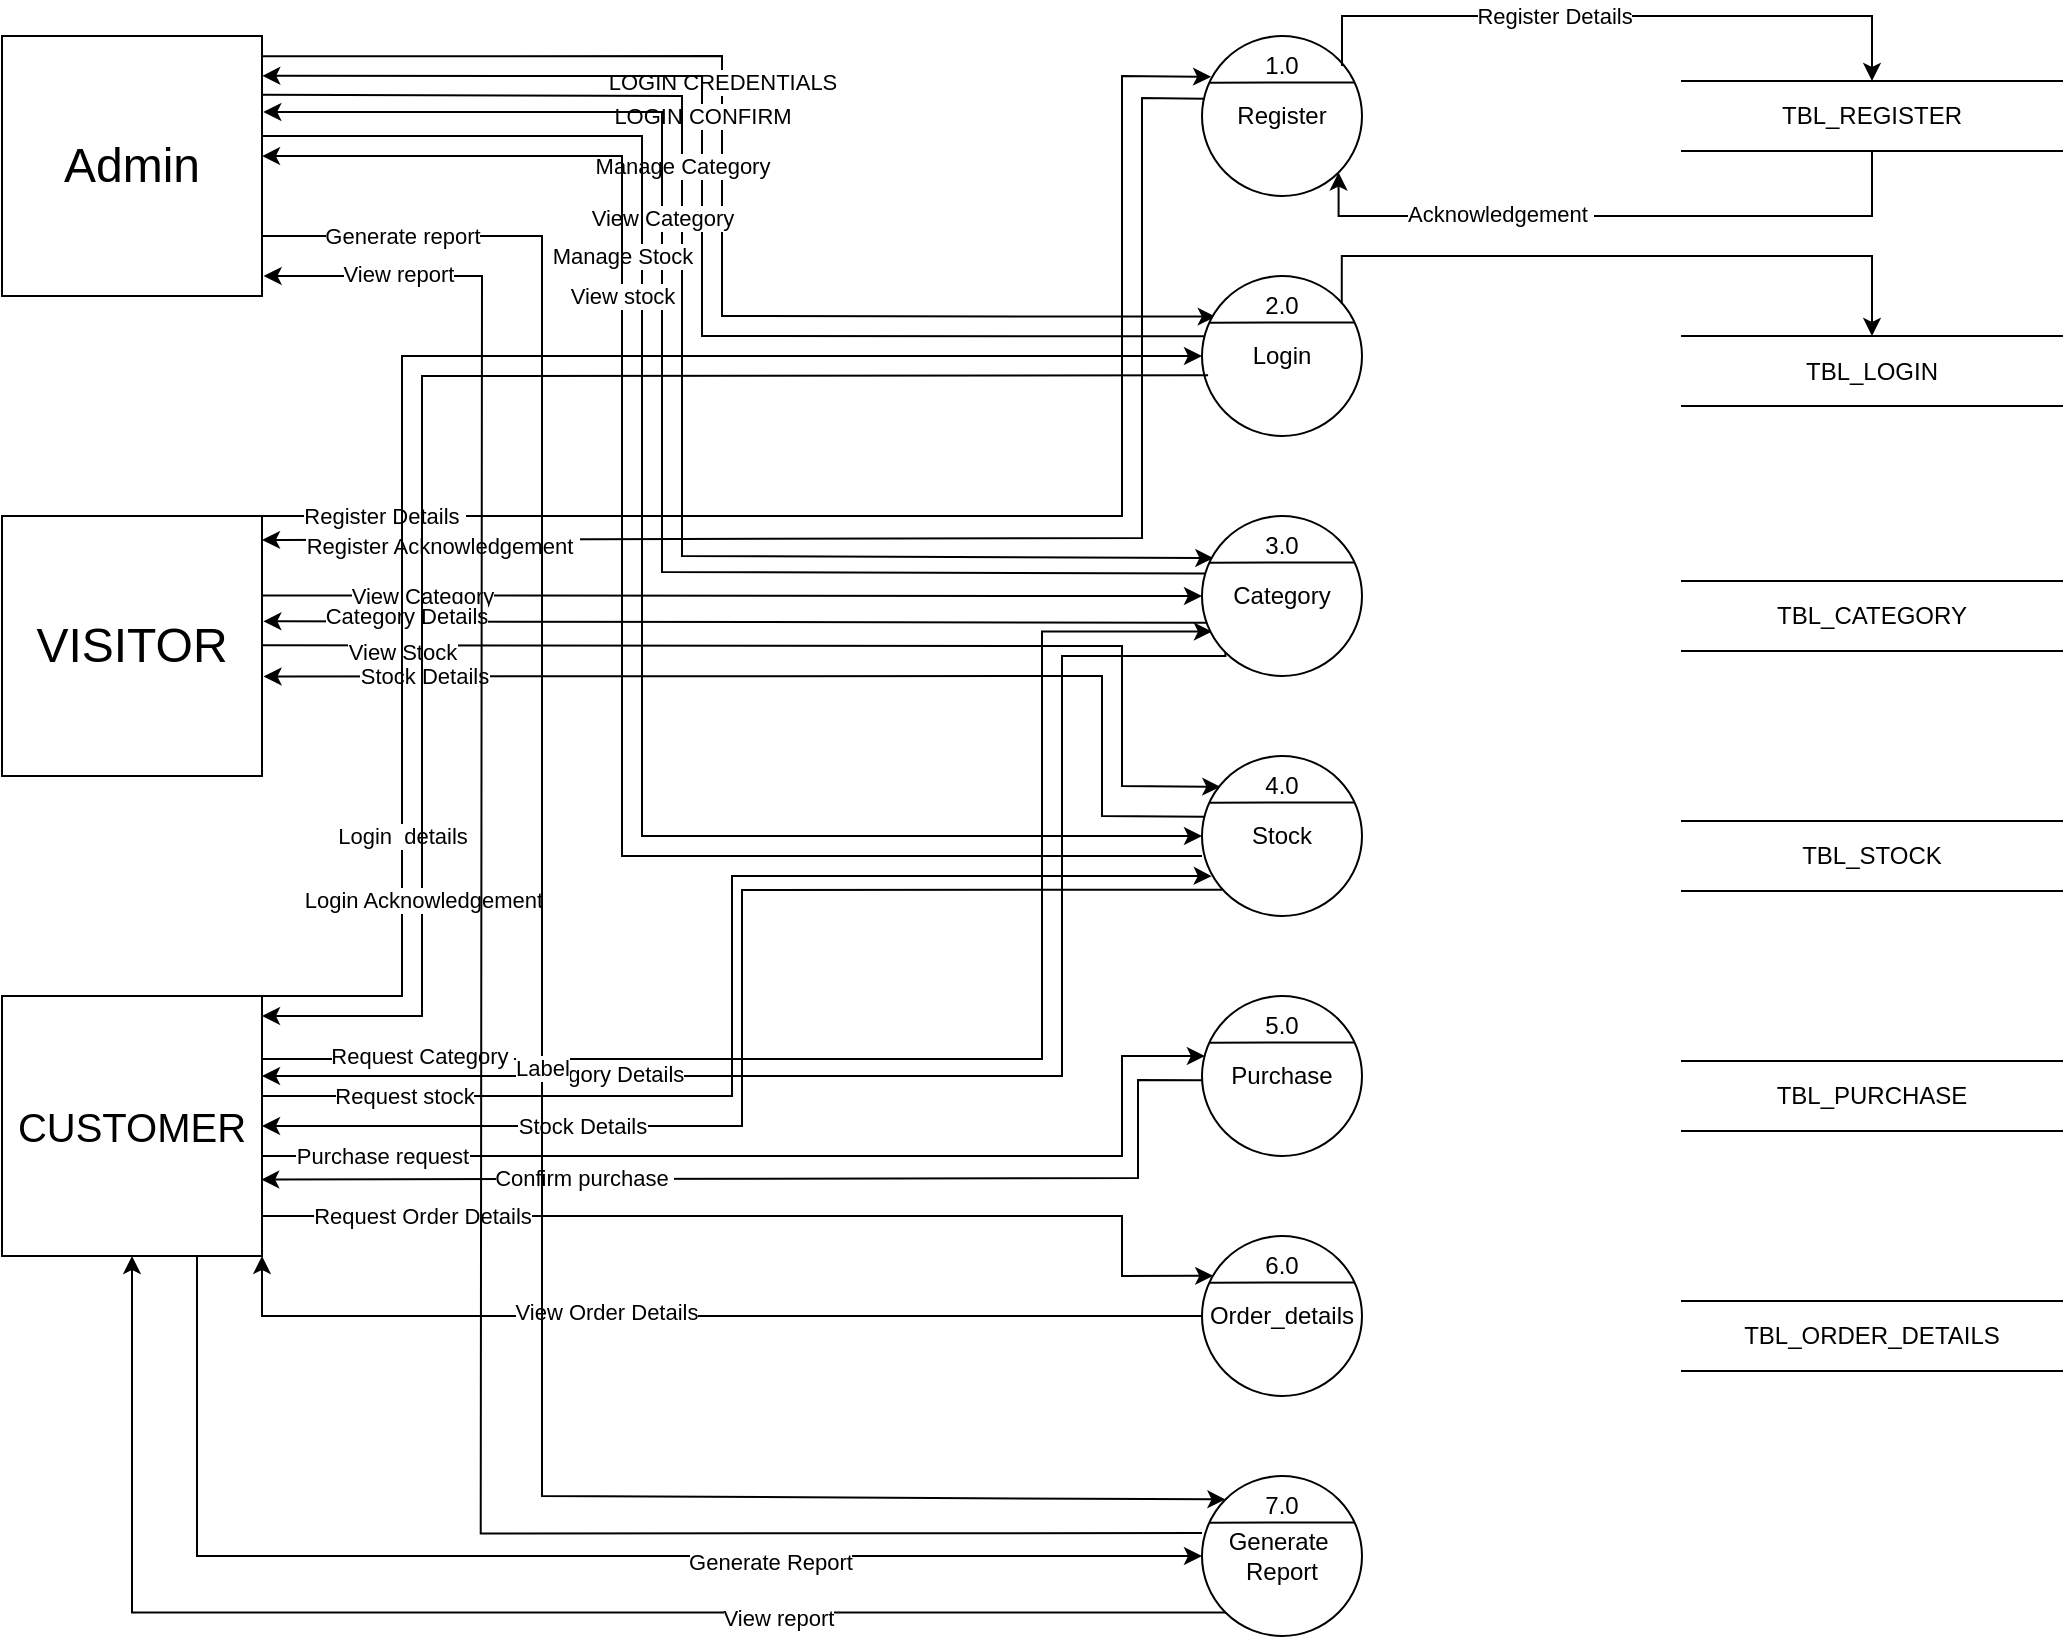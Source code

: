 <mxfile version="22.1.21" type="github">
  <diagram name="Page-1" id="xG1oCND4ZIqmZRpoTB4F">
    <mxGraphModel dx="875" dy="475" grid="1" gridSize="10" guides="1" tooltips="1" connect="1" arrows="1" fold="1" page="1" pageScale="1" pageWidth="1100" pageHeight="850" math="0" shadow="0">
      <root>
        <mxCell id="0" />
        <mxCell id="1" parent="0" />
        <mxCell id="4stogALk5xr9jpJqIoR7-9" value="&lt;font style=&quot;font-size: 24px;&quot;&gt;Admin&lt;/font&gt;" style="whiteSpace=wrap;html=1;aspect=fixed;container=0;" vertex="1" parent="1">
          <mxGeometry y="40" width="130" height="130" as="geometry" />
        </mxCell>
        <mxCell id="4stogALk5xr9jpJqIoR7-10" value="VISITOR" style="whiteSpace=wrap;html=1;aspect=fixed;fontSize=24;" vertex="1" parent="1">
          <mxGeometry y="280" width="130" height="130" as="geometry" />
        </mxCell>
        <mxCell id="4stogALk5xr9jpJqIoR7-148" style="edgeStyle=orthogonalEdgeStyle;rounded=0;orthogonalLoop=1;jettySize=auto;html=1;exitX=1;exitY=0.25;exitDx=0;exitDy=0;entryX=0.062;entryY=0.735;entryDx=0;entryDy=0;entryPerimeter=0;" edge="1" parent="1">
          <mxGeometry relative="1" as="geometry">
            <mxPoint x="604.96" y="337.8" as="targetPoint" />
            <mxPoint x="130.0" y="551.48" as="sourcePoint" />
            <Array as="points">
              <mxPoint x="520" y="552" />
              <mxPoint x="520" y="338" />
            </Array>
          </mxGeometry>
        </mxCell>
        <mxCell id="4stogALk5xr9jpJqIoR7-149" value="Request Category&amp;nbsp;" style="edgeLabel;html=1;align=center;verticalAlign=middle;resizable=0;points=[];" vertex="1" connectable="0" parent="4stogALk5xr9jpJqIoR7-148">
          <mxGeometry x="-0.192" relative="1" as="geometry">
            <mxPoint x="-198" y="-2" as="offset" />
          </mxGeometry>
        </mxCell>
        <mxCell id="4stogALk5xr9jpJqIoR7-180" style="edgeStyle=orthogonalEdgeStyle;rounded=0;orthogonalLoop=1;jettySize=auto;html=1;exitX=0.75;exitY=1;exitDx=0;exitDy=0;entryX=0;entryY=0.5;entryDx=0;entryDy=0;" edge="1" parent="1" source="4stogALk5xr9jpJqIoR7-11" target="4stogALk5xr9jpJqIoR7-112">
          <mxGeometry relative="1" as="geometry" />
        </mxCell>
        <mxCell id="4stogALk5xr9jpJqIoR7-184" value="Generate Report" style="edgeLabel;html=1;align=center;verticalAlign=middle;resizable=0;points=[];" vertex="1" connectable="0" parent="4stogALk5xr9jpJqIoR7-180">
          <mxGeometry x="0.337" y="-3" relative="1" as="geometry">
            <mxPoint as="offset" />
          </mxGeometry>
        </mxCell>
        <mxCell id="4stogALk5xr9jpJqIoR7-11" value="&lt;font style=&quot;font-size: 20px;&quot;&gt;CUSTOMER&lt;/font&gt;" style="whiteSpace=wrap;html=1;aspect=fixed;" vertex="1" parent="1">
          <mxGeometry y="520" width="130" height="130" as="geometry" />
        </mxCell>
        <mxCell id="4stogALk5xr9jpJqIoR7-16" value="" style="endArrow=classic;html=1;rounded=0;exitX=0.999;exitY=0.078;exitDx=0;exitDy=0;exitPerimeter=0;entryX=0.086;entryY=0.254;entryDx=0;entryDy=0;entryPerimeter=0;" edge="1" parent="1" source="4stogALk5xr9jpJqIoR7-9" target="4stogALk5xr9jpJqIoR7-102">
          <mxGeometry relative="1" as="geometry">
            <mxPoint x="170" y="50" as="sourcePoint" />
            <mxPoint x="370" y="170" as="targetPoint" />
            <Array as="points">
              <mxPoint x="360" y="50" />
              <mxPoint x="360" y="180" />
            </Array>
          </mxGeometry>
        </mxCell>
        <mxCell id="4stogALk5xr9jpJqIoR7-17" value="LOGIN CREDENTIALS" style="edgeLabel;resizable=0;html=1;align=center;verticalAlign=middle;" connectable="0" vertex="1" parent="4stogALk5xr9jpJqIoR7-16">
          <mxGeometry relative="1" as="geometry">
            <mxPoint y="-61" as="offset" />
          </mxGeometry>
        </mxCell>
        <mxCell id="4stogALk5xr9jpJqIoR7-18" value="" style="endArrow=classic;html=1;rounded=0;exitX=0.02;exitY=0.377;exitDx=0;exitDy=0;exitPerimeter=0;entryX=1.001;entryY=0.153;entryDx=0;entryDy=0;entryPerimeter=0;" edge="1" parent="1" source="4stogALk5xr9jpJqIoR7-102" target="4stogALk5xr9jpJqIoR7-9">
          <mxGeometry relative="1" as="geometry">
            <mxPoint x="477.8" y="179.84" as="sourcePoint" />
            <mxPoint x="130" y="60" as="targetPoint" />
            <Array as="points">
              <mxPoint x="350" y="190" />
              <mxPoint x="350" y="60" />
            </Array>
          </mxGeometry>
        </mxCell>
        <mxCell id="4stogALk5xr9jpJqIoR7-19" value="LOGIN CONFIRM&lt;br&gt;" style="edgeLabel;resizable=0;html=1;align=center;verticalAlign=middle;" connectable="0" vertex="1" parent="4stogALk5xr9jpJqIoR7-18">
          <mxGeometry relative="1" as="geometry">
            <mxPoint y="-61" as="offset" />
          </mxGeometry>
        </mxCell>
        <mxCell id="4stogALk5xr9jpJqIoR7-195" style="edgeStyle=orthogonalEdgeStyle;rounded=0;orthogonalLoop=1;jettySize=auto;html=1;exitX=0.5;exitY=1;exitDx=0;exitDy=0;entryX=1;entryY=1;entryDx=0;entryDy=0;" edge="1" parent="1" source="4stogALk5xr9jpJqIoR7-74" target="4stogALk5xr9jpJqIoR7-100">
          <mxGeometry relative="1" as="geometry">
            <Array as="points">
              <mxPoint x="935" y="130" />
              <mxPoint x="668" y="130" />
            </Array>
          </mxGeometry>
        </mxCell>
        <mxCell id="4stogALk5xr9jpJqIoR7-197" value="Acknowledgement&amp;nbsp;" style="edgeLabel;html=1;align=center;verticalAlign=middle;resizable=0;points=[];" vertex="1" connectable="0" parent="4stogALk5xr9jpJqIoR7-195">
          <mxGeometry x="0.366" y="-1" relative="1" as="geometry">
            <mxPoint as="offset" />
          </mxGeometry>
        </mxCell>
        <mxCell id="4stogALk5xr9jpJqIoR7-74" value="TBL_REGISTER" style="html=1;dashed=0;whiteSpace=wrap;shape=partialRectangle;right=0;left=0;" vertex="1" parent="1">
          <mxGeometry x="840" y="62.5" width="190" height="35" as="geometry" />
        </mxCell>
        <mxCell id="4stogALk5xr9jpJqIoR7-75" value="TBL_LOGIN" style="html=1;dashed=0;whiteSpace=wrap;shape=partialRectangle;right=0;left=0;" vertex="1" parent="1">
          <mxGeometry x="840" y="190" width="190" height="35" as="geometry" />
        </mxCell>
        <mxCell id="4stogALk5xr9jpJqIoR7-76" value="TBL_CATEGORY" style="html=1;dashed=0;whiteSpace=wrap;shape=partialRectangle;right=0;left=0;" vertex="1" parent="1">
          <mxGeometry x="840" y="312.5" width="190" height="35" as="geometry" />
        </mxCell>
        <mxCell id="4stogALk5xr9jpJqIoR7-89" value="TBL_STOCK" style="html=1;dashed=0;whiteSpace=wrap;shape=partialRectangle;right=0;left=0;" vertex="1" parent="1">
          <mxGeometry x="840" y="432.5" width="190" height="35" as="geometry" />
        </mxCell>
        <mxCell id="4stogALk5xr9jpJqIoR7-90" value="TBL_PURCHASE" style="html=1;dashed=0;whiteSpace=wrap;shape=partialRectangle;right=0;left=0;" vertex="1" parent="1">
          <mxGeometry x="840" y="552.5" width="190" height="35" as="geometry" />
        </mxCell>
        <mxCell id="4stogALk5xr9jpJqIoR7-91" value="TBL_ORDER_DETAILS" style="html=1;dashed=0;whiteSpace=wrap;shape=partialRectangle;right=0;left=0;" vertex="1" parent="1">
          <mxGeometry x="840" y="672.5" width="190" height="35" as="geometry" />
        </mxCell>
        <mxCell id="4stogALk5xr9jpJqIoR7-94" value="" style="endArrow=classic;html=1;rounded=0;exitX=0.997;exitY=0.226;exitDx=0;exitDy=0;exitPerimeter=0;entryX=0.071;entryY=0.263;entryDx=0;entryDy=0;entryPerimeter=0;" edge="1" parent="1" source="4stogALk5xr9jpJqIoR7-9" target="4stogALk5xr9jpJqIoR7-104">
          <mxGeometry relative="1" as="geometry">
            <mxPoint x="130" y="90" as="sourcePoint" />
            <mxPoint x="490" y="300" as="targetPoint" />
            <Array as="points">
              <mxPoint x="340" y="70" />
              <mxPoint x="340" y="300" />
            </Array>
          </mxGeometry>
        </mxCell>
        <mxCell id="4stogALk5xr9jpJqIoR7-95" value="Manage Category" style="edgeLabel;resizable=0;html=1;align=center;verticalAlign=middle;" connectable="0" vertex="1" parent="4stogALk5xr9jpJqIoR7-94">
          <mxGeometry relative="1" as="geometry">
            <mxPoint y="-108" as="offset" />
          </mxGeometry>
        </mxCell>
        <mxCell id="4stogALk5xr9jpJqIoR7-100" value="Register" style="ellipse;whiteSpace=wrap;html=1;aspect=fixed;" vertex="1" parent="1">
          <mxGeometry x="600" y="40" width="80" height="80" as="geometry" />
        </mxCell>
        <mxCell id="4stogALk5xr9jpJqIoR7-101" value="" style="endArrow=none;html=1;rounded=0;exitX=0.043;exitY=0.292;exitDx=0;exitDy=0;exitPerimeter=0;entryX=0.953;entryY=0.29;entryDx=0;entryDy=0;entryPerimeter=0;" edge="1" parent="1" source="4stogALk5xr9jpJqIoR7-100" target="4stogALk5xr9jpJqIoR7-100">
          <mxGeometry width="50" height="50" relative="1" as="geometry">
            <mxPoint x="615" y="97.5" as="sourcePoint" />
            <mxPoint x="665" y="47.5" as="targetPoint" />
          </mxGeometry>
        </mxCell>
        <mxCell id="4stogALk5xr9jpJqIoR7-102" value="Login" style="ellipse;whiteSpace=wrap;html=1;aspect=fixed;" vertex="1" parent="1">
          <mxGeometry x="600" y="160" width="80" height="80" as="geometry" />
        </mxCell>
        <mxCell id="4stogALk5xr9jpJqIoR7-103" value="" style="endArrow=none;html=1;rounded=0;exitX=0.043;exitY=0.292;exitDx=0;exitDy=0;exitPerimeter=0;entryX=0.953;entryY=0.29;entryDx=0;entryDy=0;entryPerimeter=0;" edge="1" parent="1" source="4stogALk5xr9jpJqIoR7-102" target="4stogALk5xr9jpJqIoR7-102">
          <mxGeometry width="50" height="50" relative="1" as="geometry">
            <mxPoint x="615" y="217.5" as="sourcePoint" />
            <mxPoint x="665" y="167.5" as="targetPoint" />
          </mxGeometry>
        </mxCell>
        <mxCell id="4stogALk5xr9jpJqIoR7-150" style="edgeStyle=orthogonalEdgeStyle;rounded=0;orthogonalLoop=1;jettySize=auto;html=1;exitX=0;exitY=1;exitDx=0;exitDy=0;" edge="1" parent="1" source="4stogALk5xr9jpJqIoR7-104">
          <mxGeometry relative="1" as="geometry">
            <mxPoint x="130" y="560" as="targetPoint" />
            <Array as="points">
              <mxPoint x="612" y="350" />
              <mxPoint x="530" y="350" />
              <mxPoint x="530" y="560" />
              <mxPoint x="150" y="560" />
            </Array>
          </mxGeometry>
        </mxCell>
        <mxCell id="4stogALk5xr9jpJqIoR7-152" value="Category Details" style="edgeLabel;html=1;align=center;verticalAlign=middle;resizable=0;points=[];" vertex="1" connectable="0" parent="4stogALk5xr9jpJqIoR7-150">
          <mxGeometry x="-0.375" relative="1" as="geometry">
            <mxPoint x="-230" y="76" as="offset" />
          </mxGeometry>
        </mxCell>
        <mxCell id="4stogALk5xr9jpJqIoR7-104" value="Category" style="ellipse;whiteSpace=wrap;html=1;aspect=fixed;" vertex="1" parent="1">
          <mxGeometry x="600" y="280" width="80" height="80" as="geometry" />
        </mxCell>
        <mxCell id="4stogALk5xr9jpJqIoR7-105" value="" style="endArrow=none;html=1;rounded=0;exitX=0.043;exitY=0.292;exitDx=0;exitDy=0;exitPerimeter=0;entryX=0.953;entryY=0.29;entryDx=0;entryDy=0;entryPerimeter=0;" edge="1" parent="1" source="4stogALk5xr9jpJqIoR7-104" target="4stogALk5xr9jpJqIoR7-104">
          <mxGeometry width="50" height="50" relative="1" as="geometry">
            <mxPoint x="615" y="337.5" as="sourcePoint" />
            <mxPoint x="665" y="287.5" as="targetPoint" />
          </mxGeometry>
        </mxCell>
        <mxCell id="4stogALk5xr9jpJqIoR7-106" value="Stock" style="ellipse;whiteSpace=wrap;html=1;aspect=fixed;" vertex="1" parent="1">
          <mxGeometry x="600" y="400" width="80" height="80" as="geometry" />
        </mxCell>
        <mxCell id="4stogALk5xr9jpJqIoR7-107" value="" style="endArrow=none;html=1;rounded=0;exitX=0.043;exitY=0.292;exitDx=0;exitDy=0;exitPerimeter=0;entryX=0.953;entryY=0.29;entryDx=0;entryDy=0;entryPerimeter=0;" edge="1" parent="1" source="4stogALk5xr9jpJqIoR7-106" target="4stogALk5xr9jpJqIoR7-106">
          <mxGeometry width="50" height="50" relative="1" as="geometry">
            <mxPoint x="615" y="457.5" as="sourcePoint" />
            <mxPoint x="665" y="407.5" as="targetPoint" />
          </mxGeometry>
        </mxCell>
        <mxCell id="4stogALk5xr9jpJqIoR7-108" value="Purchase" style="ellipse;whiteSpace=wrap;html=1;aspect=fixed;" vertex="1" parent="1">
          <mxGeometry x="600" y="520" width="80" height="80" as="geometry" />
        </mxCell>
        <mxCell id="4stogALk5xr9jpJqIoR7-109" value="" style="endArrow=none;html=1;rounded=0;exitX=0.043;exitY=0.292;exitDx=0;exitDy=0;exitPerimeter=0;entryX=0.953;entryY=0.29;entryDx=0;entryDy=0;entryPerimeter=0;" edge="1" parent="1" source="4stogALk5xr9jpJqIoR7-108" target="4stogALk5xr9jpJqIoR7-108">
          <mxGeometry width="50" height="50" relative="1" as="geometry">
            <mxPoint x="615" y="577.5" as="sourcePoint" />
            <mxPoint x="665" y="527.5" as="targetPoint" />
          </mxGeometry>
        </mxCell>
        <mxCell id="4stogALk5xr9jpJqIoR7-178" style="edgeStyle=orthogonalEdgeStyle;rounded=0;orthogonalLoop=1;jettySize=auto;html=1;entryX=1;entryY=1;entryDx=0;entryDy=0;" edge="1" parent="1" source="4stogALk5xr9jpJqIoR7-110" target="4stogALk5xr9jpJqIoR7-11">
          <mxGeometry relative="1" as="geometry" />
        </mxCell>
        <mxCell id="4stogALk5xr9jpJqIoR7-179" value="View Order Details" style="edgeLabel;html=1;align=center;verticalAlign=middle;resizable=0;points=[];" vertex="1" connectable="0" parent="4stogALk5xr9jpJqIoR7-178">
          <mxGeometry x="0.193" y="-2" relative="1" as="geometry">
            <mxPoint as="offset" />
          </mxGeometry>
        </mxCell>
        <mxCell id="4stogALk5xr9jpJqIoR7-110" value="Order_details" style="ellipse;whiteSpace=wrap;html=1;aspect=fixed;" vertex="1" parent="1">
          <mxGeometry x="600" y="640" width="80" height="80" as="geometry" />
        </mxCell>
        <mxCell id="4stogALk5xr9jpJqIoR7-111" value="" style="endArrow=none;html=1;rounded=0;exitX=0.043;exitY=0.292;exitDx=0;exitDy=0;exitPerimeter=0;entryX=0.953;entryY=0.29;entryDx=0;entryDy=0;entryPerimeter=0;" edge="1" parent="1" source="4stogALk5xr9jpJqIoR7-110" target="4stogALk5xr9jpJqIoR7-110">
          <mxGeometry width="50" height="50" relative="1" as="geometry">
            <mxPoint x="615" y="697.5" as="sourcePoint" />
            <mxPoint x="665" y="647.5" as="targetPoint" />
          </mxGeometry>
        </mxCell>
        <mxCell id="4stogALk5xr9jpJqIoR7-181" style="edgeStyle=orthogonalEdgeStyle;rounded=0;orthogonalLoop=1;jettySize=auto;html=1;exitX=0;exitY=1;exitDx=0;exitDy=0;entryX=0.5;entryY=1;entryDx=0;entryDy=0;" edge="1" parent="1" source="4stogALk5xr9jpJqIoR7-112" target="4stogALk5xr9jpJqIoR7-11">
          <mxGeometry relative="1" as="geometry" />
        </mxCell>
        <mxCell id="4stogALk5xr9jpJqIoR7-185" value="View report" style="edgeLabel;html=1;align=center;verticalAlign=middle;resizable=0;points=[];" vertex="1" connectable="0" parent="4stogALk5xr9jpJqIoR7-181">
          <mxGeometry x="-0.384" y="2" relative="1" as="geometry">
            <mxPoint as="offset" />
          </mxGeometry>
        </mxCell>
        <mxCell id="4stogALk5xr9jpJqIoR7-112" value="Generate&amp;nbsp;&lt;br&gt;Report" style="ellipse;whiteSpace=wrap;html=1;aspect=fixed;" vertex="1" parent="1">
          <mxGeometry x="600" y="760" width="80" height="80" as="geometry" />
        </mxCell>
        <mxCell id="4stogALk5xr9jpJqIoR7-113" value="" style="endArrow=none;html=1;rounded=0;exitX=0.043;exitY=0.292;exitDx=0;exitDy=0;exitPerimeter=0;entryX=0.953;entryY=0.29;entryDx=0;entryDy=0;entryPerimeter=0;" edge="1" parent="1" source="4stogALk5xr9jpJqIoR7-112" target="4stogALk5xr9jpJqIoR7-112">
          <mxGeometry width="50" height="50" relative="1" as="geometry">
            <mxPoint x="615" y="817.5" as="sourcePoint" />
            <mxPoint x="665" y="767.5" as="targetPoint" />
          </mxGeometry>
        </mxCell>
        <mxCell id="4stogALk5xr9jpJqIoR7-114" value="" style="endArrow=classic;html=1;rounded=0;exitX=0.023;exitY=0.385;exitDx=0;exitDy=0;exitPerimeter=0;entryX=1.005;entryY=0.292;entryDx=0;entryDy=0;entryPerimeter=0;" edge="1" parent="1" target="4stogALk5xr9jpJqIoR7-9">
          <mxGeometry relative="1" as="geometry">
            <mxPoint x="601.84" y="308.8" as="sourcePoint" />
            <mxPoint x="130" y="78" as="targetPoint" />
            <Array as="points">
              <mxPoint x="330" y="308" />
              <mxPoint x="330" y="78" />
            </Array>
          </mxGeometry>
        </mxCell>
        <mxCell id="4stogALk5xr9jpJqIoR7-115" value="View Category" style="edgeLabel;resizable=0;html=1;align=center;verticalAlign=middle;" connectable="0" vertex="1" parent="4stogALk5xr9jpJqIoR7-114">
          <mxGeometry relative="1" as="geometry">
            <mxPoint y="-99" as="offset" />
          </mxGeometry>
        </mxCell>
        <mxCell id="4stogALk5xr9jpJqIoR7-192" style="edgeStyle=orthogonalEdgeStyle;rounded=0;orthogonalLoop=1;jettySize=auto;html=1;exitX=1;exitY=0.5;exitDx=0;exitDy=0;entryX=0.5;entryY=0;entryDx=0;entryDy=0;" edge="1" parent="1" source="4stogALk5xr9jpJqIoR7-116" target="4stogALk5xr9jpJqIoR7-74">
          <mxGeometry relative="1" as="geometry">
            <Array as="points">
              <mxPoint x="670" y="30" />
              <mxPoint x="935" y="30" />
            </Array>
          </mxGeometry>
        </mxCell>
        <mxCell id="4stogALk5xr9jpJqIoR7-196" value="Register Details" style="edgeLabel;html=1;align=center;verticalAlign=middle;resizable=0;points=[];" vertex="1" connectable="0" parent="4stogALk5xr9jpJqIoR7-192">
          <mxGeometry x="-0.188" relative="1" as="geometry">
            <mxPoint as="offset" />
          </mxGeometry>
        </mxCell>
        <mxCell id="4stogALk5xr9jpJqIoR7-116" value="1.0" style="text;html=1;strokeColor=none;fillColor=none;align=center;verticalAlign=middle;whiteSpace=wrap;rounded=0;" vertex="1" parent="1">
          <mxGeometry x="610" y="40" width="60" height="30" as="geometry" />
        </mxCell>
        <mxCell id="4stogALk5xr9jpJqIoR7-198" style="edgeStyle=orthogonalEdgeStyle;rounded=0;orthogonalLoop=1;jettySize=auto;html=1;exitX=0.998;exitY=0.456;exitDx=0;exitDy=0;entryX=0.5;entryY=0;entryDx=0;entryDy=0;exitPerimeter=0;" edge="1" parent="1" source="4stogALk5xr9jpJqIoR7-117" target="4stogALk5xr9jpJqIoR7-75">
          <mxGeometry relative="1" as="geometry">
            <Array as="points">
              <mxPoint x="670" y="150" />
              <mxPoint x="935" y="150" />
            </Array>
          </mxGeometry>
        </mxCell>
        <mxCell id="4stogALk5xr9jpJqIoR7-117" value="2.0" style="text;html=1;strokeColor=none;fillColor=none;align=center;verticalAlign=middle;whiteSpace=wrap;rounded=0;" vertex="1" parent="1">
          <mxGeometry x="610" y="160" width="60" height="30" as="geometry" />
        </mxCell>
        <mxCell id="4stogALk5xr9jpJqIoR7-118" value="3.0" style="text;html=1;strokeColor=none;fillColor=none;align=center;verticalAlign=middle;whiteSpace=wrap;rounded=0;" vertex="1" parent="1">
          <mxGeometry x="610" y="280" width="60" height="30" as="geometry" />
        </mxCell>
        <mxCell id="4stogALk5xr9jpJqIoR7-119" value="4.0" style="text;html=1;strokeColor=none;fillColor=none;align=center;verticalAlign=middle;whiteSpace=wrap;rounded=0;" vertex="1" parent="1">
          <mxGeometry x="610" y="400" width="60" height="30" as="geometry" />
        </mxCell>
        <mxCell id="4stogALk5xr9jpJqIoR7-120" value="5.0" style="text;html=1;strokeColor=none;fillColor=none;align=center;verticalAlign=middle;whiteSpace=wrap;rounded=0;" vertex="1" parent="1">
          <mxGeometry x="610" y="520" width="60" height="30" as="geometry" />
        </mxCell>
        <mxCell id="4stogALk5xr9jpJqIoR7-121" value="6.0" style="text;html=1;strokeColor=none;fillColor=none;align=center;verticalAlign=middle;whiteSpace=wrap;rounded=0;" vertex="1" parent="1">
          <mxGeometry x="610" y="640" width="60" height="30" as="geometry" />
        </mxCell>
        <mxCell id="4stogALk5xr9jpJqIoR7-122" value="7.0" style="text;html=1;strokeColor=none;fillColor=none;align=center;verticalAlign=middle;whiteSpace=wrap;rounded=0;" vertex="1" parent="1">
          <mxGeometry x="610" y="760" width="60" height="30" as="geometry" />
        </mxCell>
        <mxCell id="4stogALk5xr9jpJqIoR7-123" value="" style="endArrow=classic;html=1;rounded=0;entryX=0.057;entryY=0.255;entryDx=0;entryDy=0;entryPerimeter=0;" edge="1" parent="1" target="4stogALk5xr9jpJqIoR7-100">
          <mxGeometry relative="1" as="geometry">
            <mxPoint x="130" y="280" as="sourcePoint" />
            <mxPoint x="600" y="60" as="targetPoint" />
            <Array as="points">
              <mxPoint x="560" y="280" />
              <mxPoint x="560" y="60" />
            </Array>
          </mxGeometry>
        </mxCell>
        <mxCell id="4stogALk5xr9jpJqIoR7-124" value="Register Details&amp;nbsp;" style="edgeLabel;resizable=0;html=1;align=center;verticalAlign=middle;" connectable="0" vertex="1" parent="4stogALk5xr9jpJqIoR7-123">
          <mxGeometry relative="1" as="geometry">
            <mxPoint x="-287" as="offset" />
          </mxGeometry>
        </mxCell>
        <mxCell id="4stogALk5xr9jpJqIoR7-127" value="" style="endArrow=classic;html=1;rounded=0;exitX=0.017;exitY=0.379;exitDx=0;exitDy=0;exitPerimeter=0;entryX=1;entryY=0.092;entryDx=0;entryDy=0;entryPerimeter=0;" edge="1" parent="1" target="4stogALk5xr9jpJqIoR7-10">
          <mxGeometry relative="1" as="geometry">
            <mxPoint x="601.36" y="71.32" as="sourcePoint" />
            <mxPoint x="140" y="310" as="targetPoint" />
            <Array as="points">
              <mxPoint x="570" y="71" />
              <mxPoint x="570" y="291" />
            </Array>
          </mxGeometry>
        </mxCell>
        <mxCell id="4stogALk5xr9jpJqIoR7-128" value="Register Acknowledgement&amp;nbsp;" style="edgeLabel;resizable=0;html=1;align=center;verticalAlign=middle;" connectable="0" vertex="1" parent="4stogALk5xr9jpJqIoR7-127">
          <mxGeometry relative="1" as="geometry">
            <mxPoint x="-256" y="4" as="offset" />
          </mxGeometry>
        </mxCell>
        <mxCell id="4stogALk5xr9jpJqIoR7-135" value="" style="endArrow=classic;html=1;rounded=0;entryX=0;entryY=0.5;entryDx=0;entryDy=0;" edge="1" parent="1" target="4stogALk5xr9jpJqIoR7-104">
          <mxGeometry relative="1" as="geometry">
            <mxPoint x="130" y="319.69" as="sourcePoint" />
            <mxPoint x="230" y="319.69" as="targetPoint" />
          </mxGeometry>
        </mxCell>
        <mxCell id="4stogALk5xr9jpJqIoR7-136" value="View Category" style="edgeLabel;resizable=0;html=1;align=center;verticalAlign=middle;" connectable="0" vertex="1" parent="4stogALk5xr9jpJqIoR7-135">
          <mxGeometry relative="1" as="geometry">
            <mxPoint x="-155" as="offset" />
          </mxGeometry>
        </mxCell>
        <mxCell id="4stogALk5xr9jpJqIoR7-137" value="" style="endArrow=classic;html=1;rounded=0;exitX=0.029;exitY=0.667;exitDx=0;exitDy=0;exitPerimeter=0;entryX=1.005;entryY=0.405;entryDx=0;entryDy=0;entryPerimeter=0;" edge="1" parent="1" source="4stogALk5xr9jpJqIoR7-104" target="4stogALk5xr9jpJqIoR7-10">
          <mxGeometry relative="1" as="geometry">
            <mxPoint x="601.6" y="333.2" as="sourcePoint" />
            <mxPoint x="130" y="333" as="targetPoint" />
          </mxGeometry>
        </mxCell>
        <mxCell id="4stogALk5xr9jpJqIoR7-138" value="Category Details" style="edgeLabel;resizable=0;html=1;align=center;verticalAlign=middle;" connectable="0" vertex="1" parent="4stogALk5xr9jpJqIoR7-137">
          <mxGeometry relative="1" as="geometry">
            <mxPoint x="-165" y="-3" as="offset" />
          </mxGeometry>
        </mxCell>
        <mxCell id="4stogALk5xr9jpJqIoR7-139" value="" style="endArrow=classic;html=1;rounded=0;entryX=-0.014;entryY=0.513;entryDx=0;entryDy=0;entryPerimeter=0;" edge="1" parent="1" target="4stogALk5xr9jpJqIoR7-119">
          <mxGeometry relative="1" as="geometry">
            <mxPoint x="130" y="344.62" as="sourcePoint" />
            <mxPoint x="600" y="415" as="targetPoint" />
            <Array as="points">
              <mxPoint x="560" y="345" />
              <mxPoint x="560" y="415" />
            </Array>
          </mxGeometry>
        </mxCell>
        <mxCell id="4stogALk5xr9jpJqIoR7-140" value="View Stock" style="edgeLabel;resizable=0;html=1;align=center;verticalAlign=middle;" connectable="0" vertex="1" parent="4stogALk5xr9jpJqIoR7-139">
          <mxGeometry relative="1" as="geometry">
            <mxPoint x="-205" y="3" as="offset" />
          </mxGeometry>
        </mxCell>
        <mxCell id="4stogALk5xr9jpJqIoR7-141" value="" style="endArrow=classic;html=1;rounded=0;entryX=1.006;entryY=0.617;entryDx=0;entryDy=0;entryPerimeter=0;exitX=0.013;exitY=0.379;exitDx=0;exitDy=0;exitPerimeter=0;" edge="1" parent="1" source="4stogALk5xr9jpJqIoR7-106" target="4stogALk5xr9jpJqIoR7-10">
          <mxGeometry relative="1" as="geometry">
            <mxPoint x="550" y="430" as="sourcePoint" />
            <mxPoint x="130" y="360" as="targetPoint" />
            <Array as="points">
              <mxPoint x="550" y="430" />
              <mxPoint x="550" y="360" />
            </Array>
          </mxGeometry>
        </mxCell>
        <mxCell id="4stogALk5xr9jpJqIoR7-142" value="Stock Details" style="edgeLabel;resizable=0;html=1;align=center;verticalAlign=middle;" connectable="0" vertex="1" parent="4stogALk5xr9jpJqIoR7-141">
          <mxGeometry relative="1" as="geometry">
            <mxPoint x="-190" as="offset" />
          </mxGeometry>
        </mxCell>
        <mxCell id="4stogALk5xr9jpJqIoR7-143" value="" style="endArrow=classic;html=1;rounded=0;entryX=0;entryY=0.5;entryDx=0;entryDy=0;" edge="1" parent="1" target="4stogALk5xr9jpJqIoR7-106">
          <mxGeometry relative="1" as="geometry">
            <mxPoint x="130" y="90" as="sourcePoint" />
            <mxPoint x="320" y="470" as="targetPoint" />
            <Array as="points">
              <mxPoint x="320" y="90" />
              <mxPoint x="320" y="440" />
            </Array>
          </mxGeometry>
        </mxCell>
        <mxCell id="4stogALk5xr9jpJqIoR7-144" value="Manage Stock" style="edgeLabel;resizable=0;html=1;align=center;verticalAlign=middle;" connectable="0" vertex="1" parent="4stogALk5xr9jpJqIoR7-143">
          <mxGeometry relative="1" as="geometry">
            <mxPoint x="-10" y="-160" as="offset" />
          </mxGeometry>
        </mxCell>
        <mxCell id="4stogALk5xr9jpJqIoR7-145" value="" style="endArrow=classic;html=1;rounded=0;entryX=1;entryY=0.462;entryDx=0;entryDy=0;entryPerimeter=0;" edge="1" parent="1" target="4stogALk5xr9jpJqIoR7-9">
          <mxGeometry relative="1" as="geometry">
            <mxPoint x="600" y="450" as="sourcePoint" />
            <mxPoint x="310" y="80" as="targetPoint" />
            <Array as="points">
              <mxPoint x="310" y="450" />
              <mxPoint x="310" y="100" />
            </Array>
          </mxGeometry>
        </mxCell>
        <mxCell id="4stogALk5xr9jpJqIoR7-146" value="View stock" style="edgeLabel;resizable=0;html=1;align=center;verticalAlign=middle;" connectable="0" vertex="1" parent="4stogALk5xr9jpJqIoR7-145">
          <mxGeometry relative="1" as="geometry">
            <mxPoint y="-160" as="offset" />
          </mxGeometry>
        </mxCell>
        <mxCell id="4stogALk5xr9jpJqIoR7-147" style="edgeStyle=orthogonalEdgeStyle;rounded=0;orthogonalLoop=1;jettySize=auto;html=1;entryX=0.061;entryY=0.751;entryDx=0;entryDy=0;entryPerimeter=0;" edge="1" parent="1" source="4stogALk5xr9jpJqIoR7-11" target="4stogALk5xr9jpJqIoR7-106">
          <mxGeometry relative="1" as="geometry">
            <mxPoint x="600" y="460" as="targetPoint" />
            <Array as="points">
              <mxPoint x="365" y="570" />
              <mxPoint x="365" y="460" />
              <mxPoint x="600" y="460" />
            </Array>
          </mxGeometry>
        </mxCell>
        <mxCell id="4stogALk5xr9jpJqIoR7-164" value="Request stock" style="edgeLabel;html=1;align=center;verticalAlign=middle;resizable=0;points=[];" vertex="1" connectable="0" parent="4stogALk5xr9jpJqIoR7-147">
          <mxGeometry x="-0.499" y="-1" relative="1" as="geometry">
            <mxPoint x="-76" y="-1" as="offset" />
          </mxGeometry>
        </mxCell>
        <mxCell id="4stogALk5xr9jpJqIoR7-155" value="" style="endArrow=classic;html=1;rounded=0;" edge="1" parent="1" target="4stogALk5xr9jpJqIoR7-102">
          <mxGeometry relative="1" as="geometry">
            <mxPoint x="130" y="520" as="sourcePoint" />
            <mxPoint x="200" y="140" as="targetPoint" />
            <Array as="points">
              <mxPoint x="200" y="520" />
              <mxPoint x="200" y="200" />
            </Array>
          </mxGeometry>
        </mxCell>
        <mxCell id="4stogALk5xr9jpJqIoR7-156" value="Login&amp;nbsp; details" style="edgeLabel;resizable=0;html=1;align=center;verticalAlign=middle;" connectable="0" vertex="1" parent="4stogALk5xr9jpJqIoR7-155">
          <mxGeometry relative="1" as="geometry">
            <mxPoint x="-5" y="240" as="offset" />
          </mxGeometry>
        </mxCell>
        <mxCell id="4stogALk5xr9jpJqIoR7-159" value="" style="endArrow=classic;html=1;rounded=0;exitX=0.038;exitY=0.621;exitDx=0;exitDy=0;exitPerimeter=0;" edge="1" parent="1" source="4stogALk5xr9jpJqIoR7-102">
          <mxGeometry relative="1" as="geometry">
            <mxPoint x="490" y="210" as="sourcePoint" />
            <mxPoint x="130" y="530" as="targetPoint" />
            <Array as="points">
              <mxPoint x="210" y="210" />
              <mxPoint x="210" y="530" />
            </Array>
          </mxGeometry>
        </mxCell>
        <mxCell id="4stogALk5xr9jpJqIoR7-162" value="Login Acknowledgement&amp;nbsp;" style="edgeLabel;html=1;align=center;verticalAlign=middle;resizable=0;points=[];" vertex="1" connectable="0" parent="4stogALk5xr9jpJqIoR7-159">
          <mxGeometry x="0.652" y="2" relative="1" as="geometry">
            <mxPoint as="offset" />
          </mxGeometry>
        </mxCell>
        <mxCell id="4stogALk5xr9jpJqIoR7-165" value="" style="endArrow=classic;html=1;rounded=0;exitX=0.126;exitY=0.836;exitDx=0;exitDy=0;exitPerimeter=0;" edge="1" parent="1" source="4stogALk5xr9jpJqIoR7-106" target="4stogALk5xr9jpJqIoR7-11">
          <mxGeometry relative="1" as="geometry">
            <mxPoint x="609.12" y="466.76" as="sourcePoint" />
            <mxPoint x="400" y="601" as="targetPoint" />
            <Array as="points">
              <mxPoint x="370" y="467" />
              <mxPoint x="370" y="530" />
              <mxPoint x="370" y="585" />
            </Array>
          </mxGeometry>
        </mxCell>
        <mxCell id="4stogALk5xr9jpJqIoR7-166" value="Stock Details" style="edgeLabel;resizable=0;html=1;align=center;verticalAlign=middle;" connectable="0" vertex="1" parent="4stogALk5xr9jpJqIoR7-165">
          <mxGeometry relative="1" as="geometry">
            <mxPoint x="-80" y="59" as="offset" />
          </mxGeometry>
        </mxCell>
        <mxCell id="4stogALk5xr9jpJqIoR7-167" value="" style="endArrow=classic;html=1;rounded=0;entryX=0.018;entryY=0.375;entryDx=0;entryDy=0;entryPerimeter=0;" edge="1" parent="1" target="4stogALk5xr9jpJqIoR7-108">
          <mxGeometry relative="1" as="geometry">
            <mxPoint x="130" y="600" as="sourcePoint" />
            <mxPoint x="600" y="550" as="targetPoint" />
            <Array as="points">
              <mxPoint x="560" y="600" />
              <mxPoint x="560" y="550" />
            </Array>
          </mxGeometry>
        </mxCell>
        <mxCell id="4stogALk5xr9jpJqIoR7-168" value="Purchase request" style="edgeLabel;resizable=0;html=1;align=center;verticalAlign=middle;" connectable="0" vertex="1" parent="4stogALk5xr9jpJqIoR7-167">
          <mxGeometry relative="1" as="geometry">
            <mxPoint x="-201" as="offset" />
          </mxGeometry>
        </mxCell>
        <mxCell id="4stogALk5xr9jpJqIoR7-172" value="" style="endArrow=classic;html=1;rounded=0;exitX=0.005;exitY=0.527;exitDx=0;exitDy=0;entryX=0.997;entryY=0.706;entryDx=0;entryDy=0;entryPerimeter=0;exitPerimeter=0;" edge="1" parent="1" source="4stogALk5xr9jpJqIoR7-108" target="4stogALk5xr9jpJqIoR7-11">
          <mxGeometry relative="1" as="geometry">
            <mxPoint x="598" y="562" as="sourcePoint" />
            <mxPoint x="130.47" y="611.31" as="targetPoint" />
            <Array as="points">
              <mxPoint x="568" y="562" />
              <mxPoint x="568" y="611" />
            </Array>
          </mxGeometry>
        </mxCell>
        <mxCell id="4stogALk5xr9jpJqIoR7-173" value="Confirm purchase&amp;nbsp;" style="edgeLabel;resizable=0;html=1;align=center;verticalAlign=middle;" connectable="0" vertex="1" parent="4stogALk5xr9jpJqIoR7-172">
          <mxGeometry relative="1" as="geometry">
            <mxPoint x="-99" y="-1" as="offset" />
          </mxGeometry>
        </mxCell>
        <mxCell id="4stogALk5xr9jpJqIoR7-174" value="" style="endArrow=classic;html=1;rounded=0;entryX=0.07;entryY=0.249;entryDx=0;entryDy=0;entryPerimeter=0;" edge="1" parent="1" target="4stogALk5xr9jpJqIoR7-110">
          <mxGeometry relative="1" as="geometry">
            <mxPoint x="130" y="630" as="sourcePoint" />
            <mxPoint x="560" y="670" as="targetPoint" />
            <Array as="points">
              <mxPoint x="560" y="630" />
              <mxPoint x="560" y="660" />
            </Array>
          </mxGeometry>
        </mxCell>
        <mxCell id="4stogALk5xr9jpJqIoR7-175" value="Request Order Details" style="edgeLabel;resizable=0;html=1;align=center;verticalAlign=middle;" connectable="0" vertex="1" parent="4stogALk5xr9jpJqIoR7-174">
          <mxGeometry relative="1" as="geometry">
            <mxPoint x="-173" as="offset" />
          </mxGeometry>
        </mxCell>
        <mxCell id="4stogALk5xr9jpJqIoR7-187" value="" style="endArrow=classic;html=1;rounded=0;entryX=0;entryY=0;entryDx=0;entryDy=0;" edge="1" parent="1" target="4stogALk5xr9jpJqIoR7-112">
          <mxGeometry relative="1" as="geometry">
            <mxPoint x="130" y="140" as="sourcePoint" />
            <mxPoint x="270" y="783.721" as="targetPoint" />
            <Array as="points">
              <mxPoint x="270" y="140" />
              <mxPoint x="270" y="770" />
            </Array>
          </mxGeometry>
        </mxCell>
        <mxCell id="4stogALk5xr9jpJqIoR7-188" value="Label" style="edgeLabel;resizable=0;html=1;align=center;verticalAlign=middle;" connectable="0" vertex="1" parent="4stogALk5xr9jpJqIoR7-187">
          <mxGeometry relative="1" as="geometry" />
        </mxCell>
        <mxCell id="4stogALk5xr9jpJqIoR7-190" value="Generate report" style="edgeLabel;html=1;align=center;verticalAlign=middle;resizable=0;points=[];" vertex="1" connectable="0" parent="4stogALk5xr9jpJqIoR7-187">
          <mxGeometry x="-0.943" relative="1" as="geometry">
            <mxPoint x="38" as="offset" />
          </mxGeometry>
        </mxCell>
        <mxCell id="4stogALk5xr9jpJqIoR7-189" value="" style="edgeStyle=none;orthogonalLoop=1;jettySize=auto;html=1;rounded=0;exitX=0.008;exitY=0.373;exitDx=0;exitDy=0;exitPerimeter=0;entryX=1.011;entryY=0.933;entryDx=0;entryDy=0;entryPerimeter=0;" edge="1" parent="1">
          <mxGeometry width="100" relative="1" as="geometry">
            <mxPoint x="600.0" y="788.55" as="sourcePoint" />
            <mxPoint x="130.79" y="160.0" as="targetPoint" />
            <Array as="points">
              <mxPoint x="239.36" y="788.71" />
              <mxPoint x="240" y="160" />
            </Array>
          </mxGeometry>
        </mxCell>
        <mxCell id="4stogALk5xr9jpJqIoR7-191" value="View report" style="edgeLabel;html=1;align=center;verticalAlign=middle;resizable=0;points=[];" vertex="1" connectable="0" parent="4stogALk5xr9jpJqIoR7-189">
          <mxGeometry x="0.879" y="-1" relative="1" as="geometry">
            <mxPoint as="offset" />
          </mxGeometry>
        </mxCell>
      </root>
    </mxGraphModel>
  </diagram>
</mxfile>
